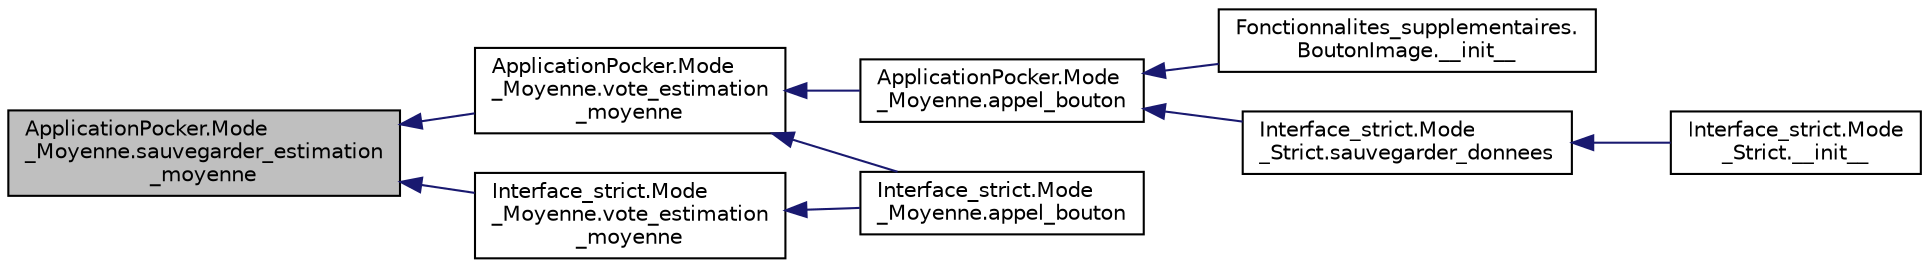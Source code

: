 digraph "ApplicationPocker.Mode_Moyenne.sauvegarder_estimation_moyenne"
{
  edge [fontname="Helvetica",fontsize="10",labelfontname="Helvetica",labelfontsize="10"];
  node [fontname="Helvetica",fontsize="10",shape=record];
  rankdir="LR";
  Node25 [label="ApplicationPocker.Mode\l_Moyenne.sauvegarder_estimation\l_moyenne",height=0.2,width=0.4,color="black", fillcolor="grey75", style="filled", fontcolor="black"];
  Node25 -> Node26 [dir="back",color="midnightblue",fontsize="10",style="solid",fontname="Helvetica"];
  Node26 [label="ApplicationPocker.Mode\l_Moyenne.vote_estimation\l_moyenne",height=0.2,width=0.4,color="black", fillcolor="white", style="filled",URL="$class_application_pocker_1_1_mode___moyenne.html#a7da49f4e1f89be04487a681b9f9e4a0c"];
  Node26 -> Node27 [dir="back",color="midnightblue",fontsize="10",style="solid",fontname="Helvetica"];
  Node27 [label="ApplicationPocker.Mode\l_Moyenne.appel_bouton",height=0.2,width=0.4,color="black", fillcolor="white", style="filled",URL="$class_application_pocker_1_1_mode___moyenne.html#a498eb21474dcbf5e7fe873c0f86d6eca"];
  Node27 -> Node28 [dir="back",color="midnightblue",fontsize="10",style="solid",fontname="Helvetica"];
  Node28 [label="Fonctionnalites_supplementaires.\lBoutonImage.__init__",height=0.2,width=0.4,color="black", fillcolor="white", style="filled",URL="$class_fonctionnalites__supplementaires_1_1_bouton_image.html#af5caff29afa7b6c0fe2c2cfd7b5e06c9"];
  Node27 -> Node29 [dir="back",color="midnightblue",fontsize="10",style="solid",fontname="Helvetica"];
  Node29 [label="Interface_strict.Mode\l_Strict.sauvegarder_donnees",height=0.2,width=0.4,color="black", fillcolor="white", style="filled",URL="$class_interface__strict_1_1_mode___strict.html#a3fc3e3f1b7b81190fb9504d8d1373c93"];
  Node29 -> Node30 [dir="back",color="midnightblue",fontsize="10",style="solid",fontname="Helvetica"];
  Node30 [label="Interface_strict.Mode\l_Strict.__init__",height=0.2,width=0.4,color="black", fillcolor="white", style="filled",URL="$class_interface__strict_1_1_mode___strict.html#a2cfc45c81a34f7c133c7e208030be1d3"];
  Node26 -> Node31 [dir="back",color="midnightblue",fontsize="10",style="solid",fontname="Helvetica"];
  Node31 [label="Interface_strict.Mode\l_Moyenne.appel_bouton",height=0.2,width=0.4,color="black", fillcolor="white", style="filled",URL="$class_interface__strict_1_1_mode___moyenne.html#ae63e7afd0a1201e942c5bc2a8fb0828e"];
  Node25 -> Node32 [dir="back",color="midnightblue",fontsize="10",style="solid",fontname="Helvetica"];
  Node32 [label="Interface_strict.Mode\l_Moyenne.vote_estimation\l_moyenne",height=0.2,width=0.4,color="black", fillcolor="white", style="filled",URL="$class_interface__strict_1_1_mode___moyenne.html#a76995324be0e80f7ba2ed238acc9a2a1"];
  Node32 -> Node31 [dir="back",color="midnightblue",fontsize="10",style="solid",fontname="Helvetica"];
}
